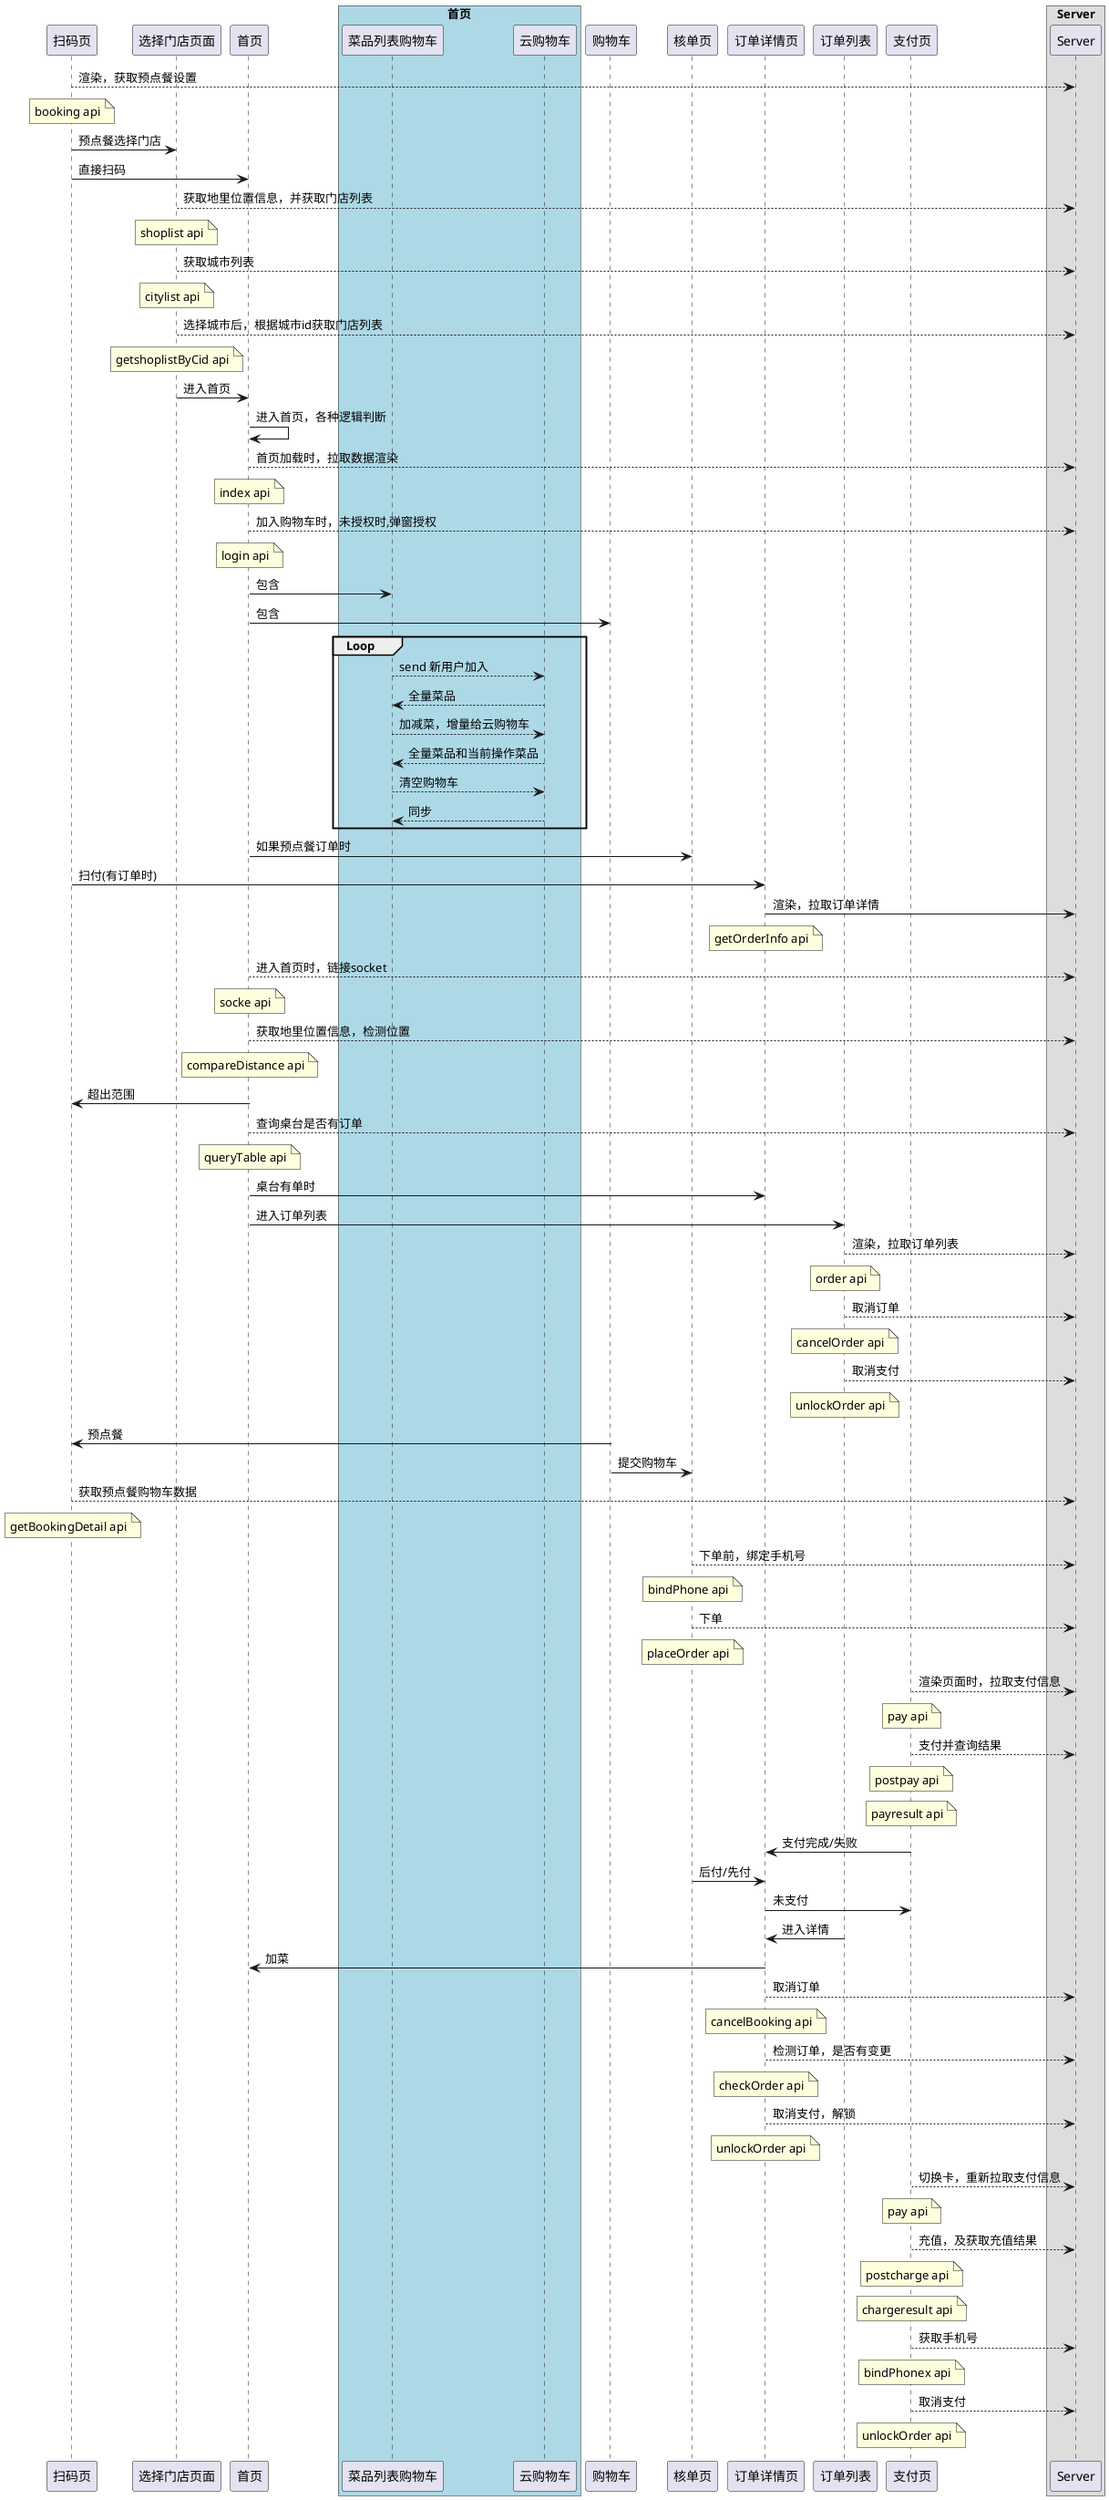 @startuml
扫码页 --> Server: 渲染，获取预点餐设置
note over 扫码页: booking api
扫码页 -> 选择门店页面: 预点餐选择门店
扫码页 -> 首页: 直接扫码


选择门店页面 --> Server: 获取地里位置信息，并获取门店列表
note over 选择门店页面: shoplist api
选择门店页面 --> Server: 获取城市列表
note over 选择门店页面: citylist api
选择门店页面 --> Server: 选择城市后，根据城市id获取门店列表
note over 选择门店页面: getshoplistByCid api 


选择门店页面 -> 首页:进入首页
首页->首页: 进入首页，各种逻辑判断
首页 --> Server: 首页加载时，拉取数据渲染
note over 首页: index api
首页 -->Server: 加入购物车时，未授权时,弹窗授权
note over 首页: login api
首页 -> 菜品列表购物车:包含               
首页 -> 购物车:包含               

box "首页" #LightBlue
	participant 菜品列表购物车
	participant 云购物车
end box
participant 购物车

group Loop

菜品列表购物车 --> 云购物车: send 新用户加入
云购物车 --> 菜品列表购物车: 全量菜品

菜品列表购物车 --> 云购物车: 加减菜，增量给云购物车
云购物车 --> 菜品列表购物车: 全量菜品和当前操作菜品

菜品列表购物车 --> 云购物车: 清空购物车
云购物车 --> 菜品列表购物车: 同步
end

首页 -> 核单页: 如果预点餐订单时

扫码页 -> 订单详情页:扫付(有订单时)
订单详情页 -> Server: 渲染，拉取订单详情
note over 订单详情页: getOrderInfo api
首页--> Server: 进入首页时，链接socket
note over 首页: socke api
首页--> Server: 获取地里位置信息，检测位置
note over 首页: compareDistance api 
首页-> 扫码页:超出范围

首页--> Server: 查询桌台是否有订单
note over 首页: queryTable api
首页 -> 订单详情页: 桌台有单时
首页 -> 订单列表:进入订单列表

订单列表 --> Server: 渲染，拉取订单列表
note over 订单列表: order api
订单列表 --> Server: 取消订单
note over 订单列表: cancelOrder api
订单列表 --> Server: 取消支付
note over 订单列表: unlockOrder api


购物车 -> 扫码页:预点餐
购物车 -> 核单页:提交购物车
扫码页 --> Server: 获取预点餐购物车数据
note over 扫码页: getBookingDetail api 

核单页 --> Server: 下单前，绑定手机号
note over 核单页: bindPhone api
核单页 --> Server: 下单
note over 核单页: placeOrder api

支付页--> Server: 渲染页面时，拉取支付信息
note over 支付页: pay api
支付页--> Server: 支付并查询结果
note over 支付页: postpay api
note over 支付页: payresult api


支付页 -> 订单详情页:支付完成/失败
核单页 -> 订单详情页: 后付/先付
订单详情页 -> 支付页: 未支付

订单列表 -> 订单详情页: 进入详情
订单详情页 -> 首页: 加菜

订单详情页 --> Server: 取消订单
note over 订单详情页: cancelBooking api
订单详情页 --> Server: 检测订单，是否有变更
note over 订单详情页: checkOrder api
订单详情页 --> Server: 取消支付，解锁
note over 订单详情页: unlockOrder api


支付页 --> Server: 切换卡，重新拉取支付信息
note over 支付页: pay api 
支付页 --> Server: 充值，及获取充值结果
note over 支付页: postcharge api 
note over 支付页: chargeresult api 
支付页 --> Server: 获取手机号
note over 支付页: bindPhonex api
支付页 --> Server: 取消支付
note over 支付页: unlockOrder api

box "Server"
participant Server
end box

@enduml